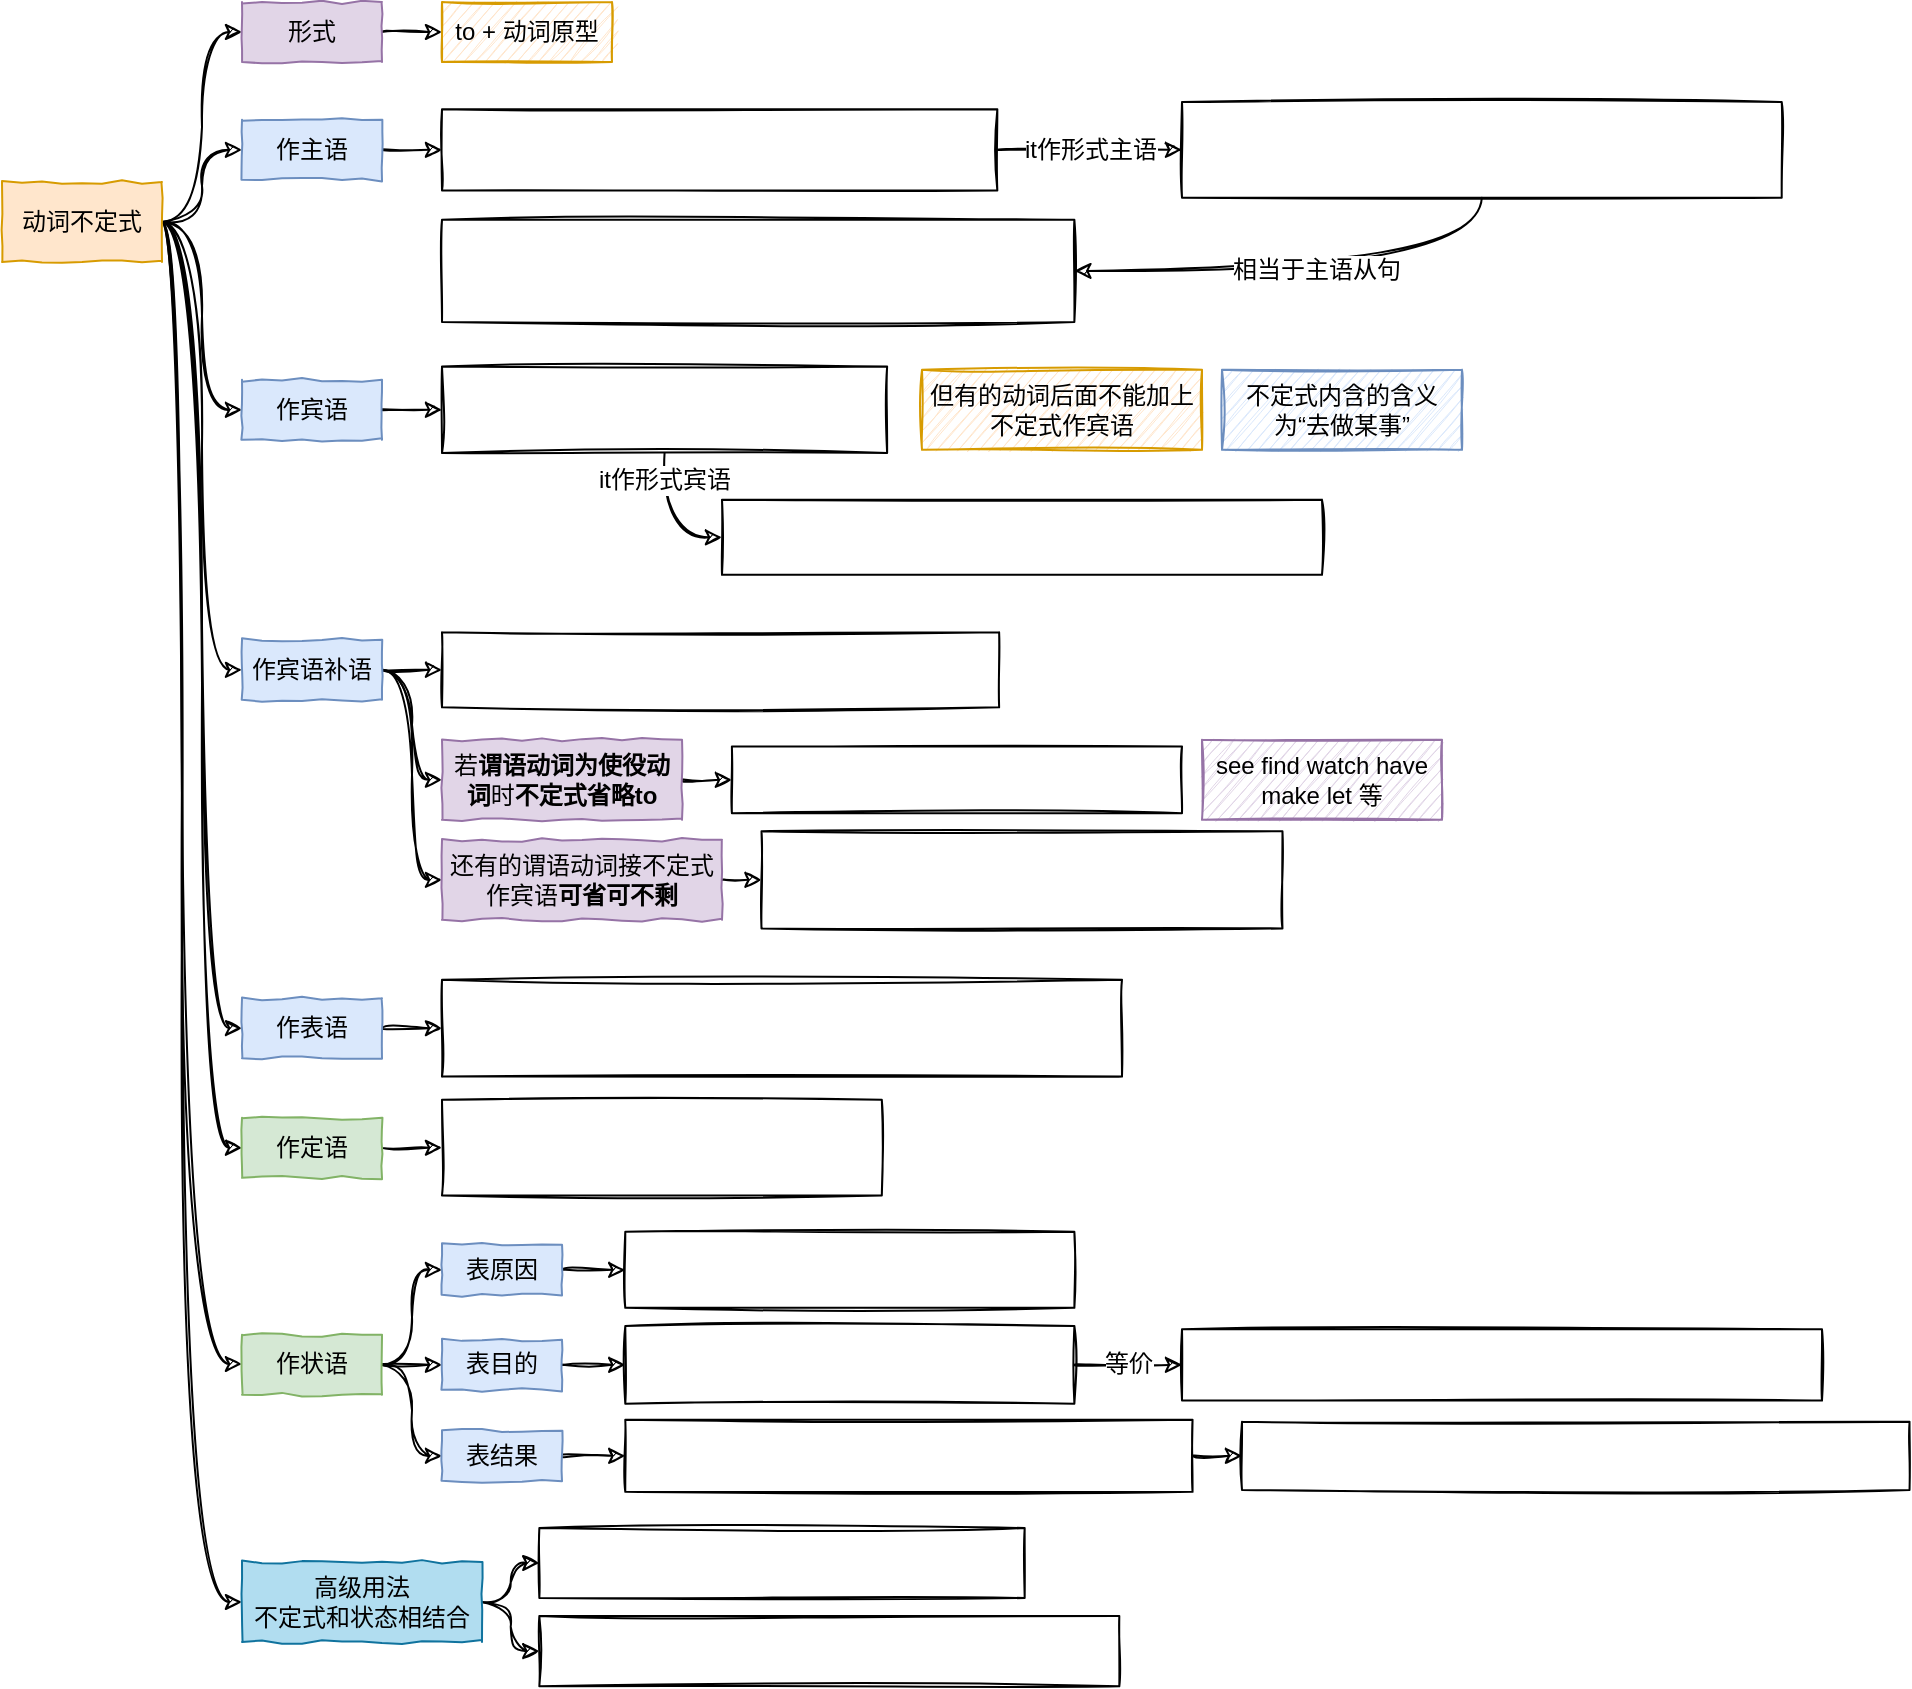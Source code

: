 <mxfile>
    <diagram id="WOZ49UJtsG0rJtADI5LQ" name="第 1 页">
        <mxGraphModel dx="957" dy="554" grid="1" gridSize="10" guides="1" tooltips="1" connect="1" arrows="1" fold="1" page="1" pageScale="1" pageWidth="827" pageHeight="1169" math="0" shadow="0">
            <root>
                <mxCell id="0"/>
                <mxCell id="1" parent="0"/>
                <mxCell id="4" style="edgeStyle=orthogonalEdgeStyle;html=1;exitX=1;exitY=0.5;exitDx=0;exitDy=0;entryX=0;entryY=0.5;entryDx=0;entryDy=0;sketch=1;curved=1;" edge="1" parent="1" source="2" target="3">
                    <mxGeometry relative="1" as="geometry"/>
                </mxCell>
                <mxCell id="12" style="edgeStyle=orthogonalEdgeStyle;curved=1;sketch=1;html=1;exitX=1;exitY=0.5;exitDx=0;exitDy=0;entryX=0;entryY=0.5;entryDx=0;entryDy=0;fontSize=12;" edge="1" parent="1" source="2" target="11">
                    <mxGeometry relative="1" as="geometry"/>
                </mxCell>
                <mxCell id="20" style="edgeStyle=orthogonalEdgeStyle;curved=1;sketch=1;html=1;exitX=1;exitY=0.5;exitDx=0;exitDy=0;entryX=0;entryY=0.5;entryDx=0;entryDy=0;fontSize=12;" edge="1" parent="1" source="2" target="19">
                    <mxGeometry relative="1" as="geometry"/>
                </mxCell>
                <mxCell id="33" style="edgeStyle=orthogonalEdgeStyle;curved=1;sketch=1;html=1;exitX=1;exitY=0.5;exitDx=0;exitDy=0;entryX=0;entryY=0.5;entryDx=0;entryDy=0;fontSize=12;" edge="1" parent="1" source="2" target="32">
                    <mxGeometry relative="1" as="geometry"/>
                </mxCell>
                <mxCell id="38" style="edgeStyle=orthogonalEdgeStyle;curved=1;sketch=1;html=1;exitX=1;exitY=0.5;exitDx=0;exitDy=0;entryX=0;entryY=0.5;entryDx=0;entryDy=0;fontSize=12;" edge="1" parent="1" source="2" target="37">
                    <mxGeometry relative="1" as="geometry"/>
                </mxCell>
                <mxCell id="42" style="edgeStyle=orthogonalEdgeStyle;curved=1;sketch=1;html=1;exitX=1;exitY=0.5;exitDx=0;exitDy=0;entryX=0;entryY=0.5;entryDx=0;entryDy=0;fontSize=12;" edge="1" parent="1" source="2" target="41">
                    <mxGeometry relative="1" as="geometry">
                        <Array as="points">
                            <mxPoint x="130" y="140"/>
                            <mxPoint x="130" y="711"/>
                            <mxPoint x="160" y="711"/>
                        </Array>
                    </mxGeometry>
                </mxCell>
                <mxCell id="61" style="edgeStyle=orthogonalEdgeStyle;curved=1;sketch=1;html=1;exitX=1;exitY=0.5;exitDx=0;exitDy=0;entryX=0;entryY=0.5;entryDx=0;entryDy=0;fontSize=12;" edge="1" parent="1" source="2" target="60">
                    <mxGeometry relative="1" as="geometry">
                        <Array as="points">
                            <mxPoint x="130" y="140"/>
                            <mxPoint x="130" y="830"/>
                        </Array>
                    </mxGeometry>
                </mxCell>
                <mxCell id="63" style="edgeStyle=orthogonalEdgeStyle;curved=1;sketch=1;html=1;exitX=1;exitY=0.5;exitDx=0;exitDy=0;entryX=0;entryY=0.5;entryDx=0;entryDy=0;fontSize=12;" edge="1" parent="1" source="2" target="62">
                    <mxGeometry relative="1" as="geometry"/>
                </mxCell>
                <mxCell id="2" value="动词不定式" style="rounded=0;whiteSpace=wrap;html=1;fillColor=#ffe6cc;strokeColor=#d79b00;comic=1;" vertex="1" parent="1">
                    <mxGeometry x="40" y="120" width="80" height="40" as="geometry"/>
                </mxCell>
                <mxCell id="6" style="edgeStyle=orthogonalEdgeStyle;curved=1;sketch=1;html=1;exitX=1;exitY=0.5;exitDx=0;exitDy=0;entryX=0;entryY=0.5;entryDx=0;entryDy=0;" edge="1" parent="1" source="3" target="5">
                    <mxGeometry relative="1" as="geometry"/>
                </mxCell>
                <mxCell id="3" value="作主语" style="rounded=0;whiteSpace=wrap;html=1;fillColor=#dae8fc;strokeColor=#6c8ebf;comic=1;" vertex="1" parent="1">
                    <mxGeometry x="160" y="88.93" width="70" height="30" as="geometry"/>
                </mxCell>
                <mxCell id="8" value="&lt;font style=&quot;font-size: 12px&quot;&gt;it作形式主语&lt;/font&gt;" style="edgeStyle=orthogonalEdgeStyle;curved=1;sketch=1;html=1;exitX=1;exitY=0.5;exitDx=0;exitDy=0;entryX=0;entryY=0.5;entryDx=0;entryDy=0;" edge="1" parent="1" source="5" target="7">
                    <mxGeometry relative="1" as="geometry">
                        <mxPoint x="700" y="188.93" as="targetPoint"/>
                    </mxGeometry>
                </mxCell>
                <mxCell id="5" value="" style="shape=image;imageAspect=0;aspect=fixed;verticalLabelPosition=bottom;verticalAlign=top;comic=1;image=https://codereaper-image-bed.oss-cn-shenzhen.aliyuncs.com/img/image-20221025183145731.png;imageBorder=default;sketch=1;" vertex="1" parent="1">
                    <mxGeometry x="260" y="83.64" width="277.67" height="40.58" as="geometry"/>
                </mxCell>
                <mxCell id="10" value="相当于主语从句" style="edgeStyle=orthogonalEdgeStyle;curved=1;sketch=1;html=1;exitX=0.5;exitY=1;exitDx=0;exitDy=0;entryX=1;entryY=0.5;entryDx=0;entryDy=0;fontSize=12;" edge="1" parent="1" source="7" target="9">
                    <mxGeometry relative="1" as="geometry"/>
                </mxCell>
                <mxCell id="7" value="" style="shape=image;imageAspect=0;aspect=fixed;verticalLabelPosition=bottom;verticalAlign=top;comic=1;sketch=1;image=https://codereaper-image-bed.oss-cn-shenzhen.aliyuncs.com/img/image-20221025183242213.png;imageBorder=default;" vertex="1" parent="1">
                    <mxGeometry x="630" y="80" width="299.86" height="47.86" as="geometry"/>
                </mxCell>
                <mxCell id="9" value="" style="shape=image;imageAspect=0;aspect=fixed;verticalLabelPosition=bottom;verticalAlign=top;comic=1;sketch=1;fontSize=12;image=https://codereaper-image-bed.oss-cn-shenzhen.aliyuncs.com/img/image-20221025183422024.png;imageBorder=default;" vertex="1" parent="1">
                    <mxGeometry x="260" y="138.93" width="316.19" height="51.08" as="geometry"/>
                </mxCell>
                <mxCell id="14" style="edgeStyle=orthogonalEdgeStyle;curved=1;sketch=1;html=1;exitX=1;exitY=0.5;exitDx=0;exitDy=0;entryX=0;entryY=0.5;entryDx=0;entryDy=0;fontSize=12;" edge="1" parent="1" source="11" target="13">
                    <mxGeometry relative="1" as="geometry"/>
                </mxCell>
                <mxCell id="11" value="作宾语" style="rounded=0;whiteSpace=wrap;html=1;fillColor=#dae8fc;strokeColor=#6c8ebf;comic=1;" vertex="1" parent="1">
                    <mxGeometry x="160" y="218.93" width="70" height="30" as="geometry"/>
                </mxCell>
                <mxCell id="18" value="it作形式宾语" style="edgeStyle=orthogonalEdgeStyle;curved=1;sketch=1;html=1;exitX=0.5;exitY=1;exitDx=0;exitDy=0;entryX=0;entryY=0.5;entryDx=0;entryDy=0;fontSize=12;" edge="1" parent="1" source="13" target="17">
                    <mxGeometry x="-0.622" relative="1" as="geometry">
                        <mxPoint as="offset"/>
                    </mxGeometry>
                </mxCell>
                <mxCell id="13" value="" style="shape=image;imageAspect=0;aspect=fixed;verticalLabelPosition=bottom;verticalAlign=top;comic=1;sketch=1;fontSize=12;image=https://codereaper-image-bed.oss-cn-shenzhen.aliyuncs.com/img/image-20221025183528672.png;imageBorder=default;" vertex="1" parent="1">
                    <mxGeometry x="260" y="212.31" width="222.57" height="43.23" as="geometry"/>
                </mxCell>
                <mxCell id="15" value="但有的动词后面不能加上不定式作宾语" style="rounded=0;whiteSpace=wrap;html=1;fillColor=#ffe6cc;strokeColor=#d79b00;comic=1;sketch=1;" vertex="1" parent="1">
                    <mxGeometry x="500" y="213.93" width="140" height="40" as="geometry"/>
                </mxCell>
                <mxCell id="16" value="不定式内含的含义为“去做某事”" style="rounded=0;whiteSpace=wrap;html=1;fillColor=#dae8fc;strokeColor=#6c8ebf;comic=1;sketch=1;" vertex="1" parent="1">
                    <mxGeometry x="650" y="213.93" width="120" height="40" as="geometry"/>
                </mxCell>
                <mxCell id="17" value="" style="shape=image;imageAspect=0;aspect=fixed;verticalLabelPosition=bottom;verticalAlign=top;comic=1;sketch=1;fontSize=12;image=https://codereaper-image-bed.oss-cn-shenzhen.aliyuncs.com/img/image-20221025183826344.png;imageBorder=default;" vertex="1" parent="1">
                    <mxGeometry x="400" y="278.93" width="300" height="37.5" as="geometry"/>
                </mxCell>
                <mxCell id="22" style="edgeStyle=orthogonalEdgeStyle;curved=1;sketch=1;html=1;exitX=1;exitY=0.5;exitDx=0;exitDy=0;entryX=0;entryY=0.5;entryDx=0;entryDy=0;fontSize=12;" edge="1" parent="1" source="19" target="21">
                    <mxGeometry relative="1" as="geometry"/>
                </mxCell>
                <mxCell id="24" style="edgeStyle=orthogonalEdgeStyle;curved=1;sketch=1;html=1;exitX=1;exitY=0.5;exitDx=0;exitDy=0;entryX=0;entryY=0.5;entryDx=0;entryDy=0;fontSize=12;" edge="1" parent="1" source="19" target="23">
                    <mxGeometry relative="1" as="geometry"/>
                </mxCell>
                <mxCell id="29" style="edgeStyle=orthogonalEdgeStyle;curved=1;sketch=1;html=1;exitX=1;exitY=0.5;exitDx=0;exitDy=0;entryX=0;entryY=0.5;entryDx=0;entryDy=0;fontSize=12;" edge="1" parent="1" source="19" target="28">
                    <mxGeometry relative="1" as="geometry"/>
                </mxCell>
                <mxCell id="19" value="作宾语补语" style="rounded=0;whiteSpace=wrap;html=1;fillColor=#dae8fc;strokeColor=#6c8ebf;comic=1;" vertex="1" parent="1">
                    <mxGeometry x="160" y="348.93" width="70" height="30" as="geometry"/>
                </mxCell>
                <mxCell id="21" value="" style="shape=image;imageAspect=0;aspect=fixed;verticalLabelPosition=bottom;verticalAlign=top;comic=1;sketch=1;fontSize=12;image=https://codereaper-image-bed.oss-cn-shenzhen.aliyuncs.com/img/image-20221025184006624.png;imageBorder=default;" vertex="1" parent="1">
                    <mxGeometry x="260" y="345.18" width="278.57" height="37.5" as="geometry"/>
                </mxCell>
                <mxCell id="27" style="edgeStyle=orthogonalEdgeStyle;curved=1;sketch=1;html=1;exitX=1;exitY=0.5;exitDx=0;exitDy=0;entryX=0;entryY=0.5;entryDx=0;entryDy=0;fontSize=12;" edge="1" parent="1" source="23" target="26">
                    <mxGeometry relative="1" as="geometry"/>
                </mxCell>
                <mxCell id="23" value="若&lt;b&gt;谓语动词为使役动词&lt;/b&gt;时&lt;b&gt;不定式省略to&lt;/b&gt;" style="rounded=0;whiteSpace=wrap;html=1;fillColor=#e1d5e7;strokeColor=#9673a6;comic=1;" vertex="1" parent="1">
                    <mxGeometry x="260" y="398.93" width="120" height="40" as="geometry"/>
                </mxCell>
                <mxCell id="25" value="see find watch have&lt;br&gt;make let 等" style="rounded=0;whiteSpace=wrap;html=1;fillColor=#e1d5e7;strokeColor=#9673a6;comic=1;sketch=1;" vertex="1" parent="1">
                    <mxGeometry x="640" y="398.92" width="120" height="40" as="geometry"/>
                </mxCell>
                <mxCell id="26" value="" style="shape=image;imageAspect=0;aspect=fixed;verticalLabelPosition=bottom;verticalAlign=top;comic=1;sketch=1;fontSize=12;image=https://codereaper-image-bed.oss-cn-shenzhen.aliyuncs.com/img/image-20221025184222044.png;imageBorder=default;" vertex="1" parent="1">
                    <mxGeometry x="404.94" y="402.26" width="225.06" height="33.33" as="geometry"/>
                </mxCell>
                <mxCell id="31" style="edgeStyle=orthogonalEdgeStyle;curved=1;sketch=1;html=1;exitX=1;exitY=0.5;exitDx=0;exitDy=0;entryX=0;entryY=0.5;entryDx=0;entryDy=0;fontSize=12;" edge="1" parent="1" source="28" target="30">
                    <mxGeometry relative="1" as="geometry"/>
                </mxCell>
                <mxCell id="28" value="还有的谓语动词接不定式作宾语&lt;b&gt;可省可不剩&lt;/b&gt;" style="rounded=0;whiteSpace=wrap;html=1;fillColor=#e1d5e7;strokeColor=#9673a6;comic=1;" vertex="1" parent="1">
                    <mxGeometry x="260" y="448.93" width="140" height="40" as="geometry"/>
                </mxCell>
                <mxCell id="30" value="" style="shape=image;imageAspect=0;aspect=fixed;verticalLabelPosition=bottom;verticalAlign=top;comic=1;sketch=1;fontSize=12;image=https://codereaper-image-bed.oss-cn-shenzhen.aliyuncs.com/img/image-20221025184347232.png;imageBorder=default;" vertex="1" parent="1">
                    <mxGeometry x="419.75" y="444.63" width="260.49" height="48.6" as="geometry"/>
                </mxCell>
                <mxCell id="35" style="edgeStyle=orthogonalEdgeStyle;curved=1;sketch=1;html=1;exitX=1;exitY=0.5;exitDx=0;exitDy=0;entryX=0;entryY=0.5;entryDx=0;entryDy=0;fontSize=12;" edge="1" parent="1" source="32" target="36">
                    <mxGeometry relative="1" as="geometry">
                        <mxPoint x="260" y="543.115" as="targetPoint"/>
                    </mxGeometry>
                </mxCell>
                <mxCell id="32" value="作表语" style="rounded=0;whiteSpace=wrap;html=1;fillColor=#dae8fc;strokeColor=#6c8ebf;comic=1;" vertex="1" parent="1">
                    <mxGeometry x="160" y="528.12" width="70" height="30" as="geometry"/>
                </mxCell>
                <mxCell id="36" value="" style="shape=image;imageAspect=0;aspect=fixed;verticalLabelPosition=bottom;verticalAlign=top;comic=1;sketch=1;fontSize=12;image=https://codereaper-image-bed.oss-cn-shenzhen.aliyuncs.com/img/image-20221025184522572.png;imageBorder=default;" vertex="1" parent="1">
                    <mxGeometry x="260" y="518.93" width="340" height="48.38" as="geometry"/>
                </mxCell>
                <mxCell id="40" style="edgeStyle=orthogonalEdgeStyle;curved=1;sketch=1;html=1;exitX=1;exitY=0.5;exitDx=0;exitDy=0;entryX=0;entryY=0.5;entryDx=0;entryDy=0;fontSize=12;" edge="1" parent="1" source="37" target="39">
                    <mxGeometry relative="1" as="geometry"/>
                </mxCell>
                <mxCell id="37" value="作定语" style="rounded=0;whiteSpace=wrap;html=1;fillColor=#d5e8d4;strokeColor=#82b366;comic=1;" vertex="1" parent="1">
                    <mxGeometry x="160" y="587.93" width="70" height="30" as="geometry"/>
                </mxCell>
                <mxCell id="39" value="" style="shape=image;imageAspect=0;aspect=fixed;verticalLabelPosition=bottom;verticalAlign=top;comic=1;sketch=1;fontSize=12;image=https://codereaper-image-bed.oss-cn-shenzhen.aliyuncs.com/img/image-20221025184652890.png;imageBorder=default;" vertex="1" parent="1">
                    <mxGeometry x="260" y="578.93" width="219.91" height="47.79" as="geometry"/>
                </mxCell>
                <mxCell id="46" style="edgeStyle=orthogonalEdgeStyle;curved=1;sketch=1;html=1;exitX=1;exitY=0.5;exitDx=0;exitDy=0;entryX=0;entryY=0.5;entryDx=0;entryDy=0;fontSize=12;" edge="1" parent="1" source="41" target="43">
                    <mxGeometry relative="1" as="geometry"/>
                </mxCell>
                <mxCell id="48" style="edgeStyle=orthogonalEdgeStyle;curved=1;sketch=1;html=1;exitX=1;exitY=0.5;exitDx=0;exitDy=0;entryX=0;entryY=0.5;entryDx=0;entryDy=0;fontSize=12;" edge="1" parent="1" source="41" target="49">
                    <mxGeometry relative="1" as="geometry">
                        <mxPoint x="260" y="703.93" as="targetPoint"/>
                    </mxGeometry>
                </mxCell>
                <mxCell id="55" style="edgeStyle=orthogonalEdgeStyle;curved=1;sketch=1;html=1;exitX=1;exitY=0.5;exitDx=0;exitDy=0;entryX=0;entryY=0.5;entryDx=0;entryDy=0;fontSize=12;" edge="1" parent="1" source="41" target="54">
                    <mxGeometry relative="1" as="geometry"/>
                </mxCell>
                <mxCell id="41" value="作状语" style="rounded=0;whiteSpace=wrap;html=1;fillColor=#d5e8d4;strokeColor=#82b366;comic=1;" vertex="1" parent="1">
                    <mxGeometry x="160" y="696.43" width="70" height="30" as="geometry"/>
                </mxCell>
                <mxCell id="45" style="edgeStyle=orthogonalEdgeStyle;curved=1;sketch=1;html=1;exitX=1;exitY=0.5;exitDx=0;exitDy=0;entryX=0;entryY=0.5;entryDx=0;entryDy=0;fontSize=12;" edge="1" parent="1" source="43" target="44">
                    <mxGeometry relative="1" as="geometry"/>
                </mxCell>
                <mxCell id="43" value="表原因" style="rounded=0;whiteSpace=wrap;html=1;fillColor=#dae8fc;strokeColor=#6c8ebf;comic=1;" vertex="1" parent="1">
                    <mxGeometry x="260" y="651.43" width="60" height="25" as="geometry"/>
                </mxCell>
                <mxCell id="44" value="" style="shape=image;imageAspect=0;aspect=fixed;verticalLabelPosition=bottom;verticalAlign=top;comic=1;sketch=1;fontSize=12;image=https://codereaper-image-bed.oss-cn-shenzhen.aliyuncs.com/img/image-20221025184852462.png;imageBorder=default;" vertex="1" parent="1">
                    <mxGeometry x="351.64" y="644.93" width="224.55" height="38" as="geometry"/>
                </mxCell>
                <mxCell id="51" style="edgeStyle=orthogonalEdgeStyle;curved=1;sketch=1;html=1;exitX=1;exitY=0.5;exitDx=0;exitDy=0;entryX=0;entryY=0.5;entryDx=0;entryDy=0;fontSize=12;" edge="1" parent="1" source="49" target="50">
                    <mxGeometry relative="1" as="geometry"/>
                </mxCell>
                <mxCell id="49" value="表目的" style="rounded=0;whiteSpace=wrap;html=1;fillColor=#dae8fc;strokeColor=#6c8ebf;comic=1;" vertex="1" parent="1">
                    <mxGeometry x="260" y="698.93" width="60" height="25" as="geometry"/>
                </mxCell>
                <mxCell id="53" value="等价" style="edgeStyle=orthogonalEdgeStyle;curved=1;sketch=1;html=1;exitX=1;exitY=0.5;exitDx=0;exitDy=0;entryX=0;entryY=0.5;entryDx=0;entryDy=0;fontSize=12;" edge="1" parent="1" source="50" target="52">
                    <mxGeometry relative="1" as="geometry"/>
                </mxCell>
                <mxCell id="50" value="" style="shape=image;imageAspect=0;aspect=fixed;verticalLabelPosition=bottom;verticalAlign=top;comic=1;sketch=1;fontSize=12;image=https://codereaper-image-bed.oss-cn-shenzhen.aliyuncs.com/img/image-20221025185016189.png;imageBorder=default;" vertex="1" parent="1">
                    <mxGeometry x="351.64" y="692.0" width="224.55" height="38.87" as="geometry"/>
                </mxCell>
                <mxCell id="52" value="" style="shape=image;imageAspect=0;aspect=fixed;verticalLabelPosition=bottom;verticalAlign=top;comic=1;sketch=1;fontSize=12;image=https://codereaper-image-bed.oss-cn-shenzhen.aliyuncs.com/img/image-20221025185059006.png;imageBorder=default;" vertex="1" parent="1">
                    <mxGeometry x="630" y="693.59" width="320" height="35.69" as="geometry"/>
                </mxCell>
                <mxCell id="57" style="edgeStyle=orthogonalEdgeStyle;curved=1;sketch=1;html=1;exitX=1;exitY=0.5;exitDx=0;exitDy=0;entryX=0;entryY=0.5;entryDx=0;entryDy=0;fontSize=12;" edge="1" parent="1" source="54" target="56">
                    <mxGeometry relative="1" as="geometry"/>
                </mxCell>
                <mxCell id="54" value="表结果" style="rounded=0;whiteSpace=wrap;html=1;fillColor=#dae8fc;strokeColor=#6c8ebf;comic=1;" vertex="1" parent="1">
                    <mxGeometry x="260" y="744.43" width="60" height="25" as="geometry"/>
                </mxCell>
                <mxCell id="59" style="edgeStyle=orthogonalEdgeStyle;curved=1;sketch=1;html=1;exitX=1;exitY=0.5;exitDx=0;exitDy=0;entryX=0;entryY=0.5;entryDx=0;entryDy=0;fontSize=12;" edge="1" parent="1" source="56" target="58">
                    <mxGeometry relative="1" as="geometry"/>
                </mxCell>
                <mxCell id="56" value="" style="shape=image;imageAspect=0;aspect=fixed;verticalLabelPosition=bottom;verticalAlign=top;comic=1;sketch=1;fontSize=12;image=https://codereaper-image-bed.oss-cn-shenzhen.aliyuncs.com/img/image-20221025185201874.png;imageBorder=default;" vertex="1" parent="1">
                    <mxGeometry x="351.64" y="738.93" width="283.64" height="36" as="geometry"/>
                </mxCell>
                <mxCell id="58" value="" style="shape=image;imageAspect=0;aspect=fixed;verticalLabelPosition=bottom;verticalAlign=top;comic=1;sketch=1;fontSize=12;image=https://codereaper-image-bed.oss-cn-shenzhen.aliyuncs.com/img/image-20221025185232953.png;imageBorder=default;" vertex="1" parent="1">
                    <mxGeometry x="660" y="739.92" width="333.77" height="34.02" as="geometry"/>
                </mxCell>
                <mxCell id="67" style="edgeStyle=orthogonalEdgeStyle;curved=1;sketch=1;html=1;exitX=1;exitY=0.5;exitDx=0;exitDy=0;entryX=0;entryY=0.5;entryDx=0;entryDy=0;fontSize=12;" edge="1" parent="1" source="60" target="66">
                    <mxGeometry relative="1" as="geometry"/>
                </mxCell>
                <mxCell id="69" style="edgeStyle=orthogonalEdgeStyle;curved=1;sketch=1;html=1;exitX=1;exitY=0.5;exitDx=0;exitDy=0;entryX=0;entryY=0.5;entryDx=0;entryDy=0;fontSize=12;" edge="1" parent="1" source="60" target="68">
                    <mxGeometry relative="1" as="geometry"/>
                </mxCell>
                <mxCell id="60" value="高级用法&lt;br&gt;不定式和状态相结合" style="rounded=0;whiteSpace=wrap;html=1;fillColor=#b1ddf0;strokeColor=#10739e;comic=1;" vertex="1" parent="1">
                    <mxGeometry x="160" y="810" width="120" height="40" as="geometry"/>
                </mxCell>
                <mxCell id="65" style="edgeStyle=orthogonalEdgeStyle;curved=1;sketch=1;html=1;exitX=1;exitY=0.5;exitDx=0;exitDy=0;entryX=0;entryY=0.5;entryDx=0;entryDy=0;fontSize=12;" edge="1" parent="1" source="62" target="64">
                    <mxGeometry relative="1" as="geometry"/>
                </mxCell>
                <mxCell id="62" value="形式" style="rounded=0;whiteSpace=wrap;html=1;fillColor=#e1d5e7;strokeColor=#9673a6;comic=1;" vertex="1" parent="1">
                    <mxGeometry x="160" y="30.0" width="70" height="30" as="geometry"/>
                </mxCell>
                <mxCell id="64" value="to + 动词原型" style="rounded=0;whiteSpace=wrap;html=1;fillColor=#ffe6cc;strokeColor=#d79b00;comic=1;sketch=1;" vertex="1" parent="1">
                    <mxGeometry x="260" y="30" width="85" height="30" as="geometry"/>
                </mxCell>
                <mxCell id="66" value="" style="shape=image;imageAspect=0;aspect=fixed;verticalLabelPosition=bottom;verticalAlign=top;comic=1;sketch=1;fontSize=12;image=https://codereaper-image-bed.oss-cn-shenzhen.aliyuncs.com/img/image-20221025185525304.png;imageBorder=default;" vertex="1" parent="1">
                    <mxGeometry x="308.67" y="793" width="242.67" height="35" as="geometry"/>
                </mxCell>
                <mxCell id="68" value="" style="shape=image;imageAspect=0;aspect=fixed;verticalLabelPosition=bottom;verticalAlign=top;comic=1;sketch=1;fontSize=12;image=https://codereaper-image-bed.oss-cn-shenzhen.aliyuncs.com/img/image-20221025185554044.png;imageBorder=default;" vertex="1" parent="1">
                    <mxGeometry x="308.66" y="837" width="290" height="35.13" as="geometry"/>
                </mxCell>
            </root>
        </mxGraphModel>
    </diagram>
</mxfile>